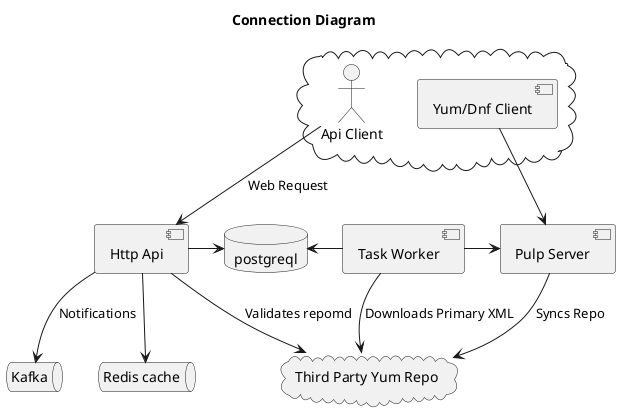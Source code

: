 @startuml
'https://plantuml.com/deployment-diagram
title Connection Diagram
database postgreql
queue Kafka as kafka
cloud {
  actor "Api Client" as user
  component "Yum/Dnf Client" as yumClient
}

cloud "Third Party Yum Repo" as yumRepo

component "Http Api" as api
component "Task Worker" as taskWorker
component "Pulp Server" as pulp
queue "Redis cache" as redis


user -down-> api : "Web Request"
api -right-> postgreql
api --> yumRepo: "Validates repomd"
api --> kafka: Notifications
api --> redis
taskWorker -left-> postgreql
taskWorker --> yumRepo: Downloads Primary XML
taskWorker -right-> pulp
yumClient -down-> pulp
pulp --> yumRepo: Syncs Repo

@enduml
